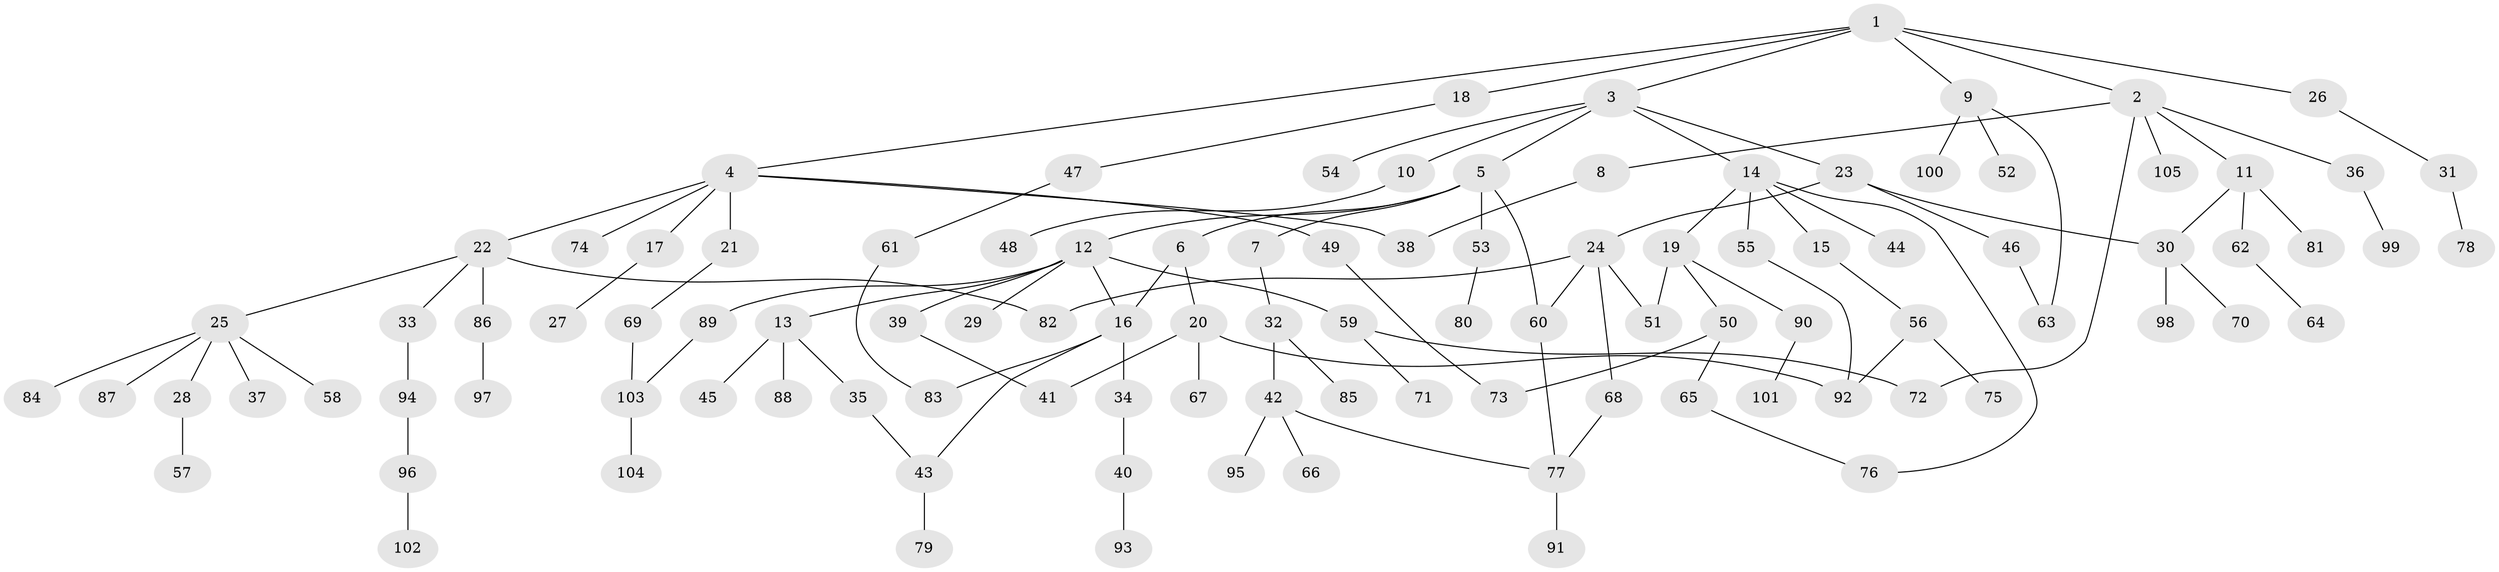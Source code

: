 // Generated by graph-tools (version 1.1) at 2025/49/03/09/25 03:49:20]
// undirected, 105 vertices, 122 edges
graph export_dot {
graph [start="1"]
  node [color=gray90,style=filled];
  1;
  2;
  3;
  4;
  5;
  6;
  7;
  8;
  9;
  10;
  11;
  12;
  13;
  14;
  15;
  16;
  17;
  18;
  19;
  20;
  21;
  22;
  23;
  24;
  25;
  26;
  27;
  28;
  29;
  30;
  31;
  32;
  33;
  34;
  35;
  36;
  37;
  38;
  39;
  40;
  41;
  42;
  43;
  44;
  45;
  46;
  47;
  48;
  49;
  50;
  51;
  52;
  53;
  54;
  55;
  56;
  57;
  58;
  59;
  60;
  61;
  62;
  63;
  64;
  65;
  66;
  67;
  68;
  69;
  70;
  71;
  72;
  73;
  74;
  75;
  76;
  77;
  78;
  79;
  80;
  81;
  82;
  83;
  84;
  85;
  86;
  87;
  88;
  89;
  90;
  91;
  92;
  93;
  94;
  95;
  96;
  97;
  98;
  99;
  100;
  101;
  102;
  103;
  104;
  105;
  1 -- 2;
  1 -- 3;
  1 -- 4;
  1 -- 9;
  1 -- 18;
  1 -- 26;
  2 -- 8;
  2 -- 11;
  2 -- 36;
  2 -- 72;
  2 -- 105;
  3 -- 5;
  3 -- 10;
  3 -- 14;
  3 -- 23;
  3 -- 54;
  4 -- 17;
  4 -- 21;
  4 -- 22;
  4 -- 38;
  4 -- 49;
  4 -- 74;
  5 -- 6;
  5 -- 7;
  5 -- 12;
  5 -- 53;
  5 -- 60;
  6 -- 16;
  6 -- 20;
  7 -- 32;
  8 -- 38;
  9 -- 52;
  9 -- 100;
  9 -- 63;
  10 -- 48;
  11 -- 62;
  11 -- 81;
  11 -- 30;
  12 -- 13;
  12 -- 29;
  12 -- 39;
  12 -- 59;
  12 -- 89;
  12 -- 16;
  13 -- 35;
  13 -- 45;
  13 -- 88;
  14 -- 15;
  14 -- 19;
  14 -- 44;
  14 -- 55;
  14 -- 76;
  15 -- 56;
  16 -- 34;
  16 -- 43;
  16 -- 83;
  17 -- 27;
  18 -- 47;
  19 -- 50;
  19 -- 90;
  19 -- 51;
  20 -- 41;
  20 -- 67;
  20 -- 92;
  21 -- 69;
  22 -- 25;
  22 -- 33;
  22 -- 86;
  22 -- 82;
  23 -- 24;
  23 -- 30;
  23 -- 46;
  24 -- 51;
  24 -- 60;
  24 -- 68;
  24 -- 82;
  25 -- 28;
  25 -- 37;
  25 -- 58;
  25 -- 84;
  25 -- 87;
  26 -- 31;
  28 -- 57;
  30 -- 70;
  30 -- 98;
  31 -- 78;
  32 -- 42;
  32 -- 85;
  33 -- 94;
  34 -- 40;
  35 -- 43;
  36 -- 99;
  39 -- 41;
  40 -- 93;
  42 -- 66;
  42 -- 95;
  42 -- 77;
  43 -- 79;
  46 -- 63;
  47 -- 61;
  49 -- 73;
  50 -- 65;
  50 -- 73;
  53 -- 80;
  55 -- 92;
  56 -- 75;
  56 -- 92;
  59 -- 71;
  59 -- 72;
  60 -- 77;
  61 -- 83;
  62 -- 64;
  65 -- 76;
  68 -- 77;
  69 -- 103;
  77 -- 91;
  86 -- 97;
  89 -- 103;
  90 -- 101;
  94 -- 96;
  96 -- 102;
  103 -- 104;
}
